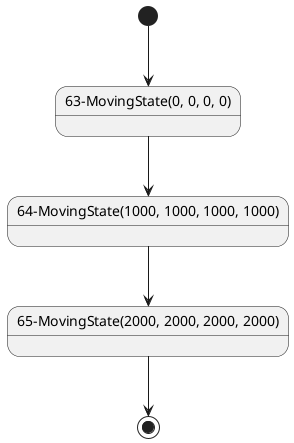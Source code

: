 @startuml
state "65-MovingState(2000, 2000, 2000, 2000)" as state_3
state "64-MovingState(1000, 1000, 1000, 1000)" as state_2
state "63-MovingState(0, 0, 0, 0)" as state_1
state_1 --> state_2
state_2 --> state_3

[*] --> state_1

state_3 --> [*]

@enduml
